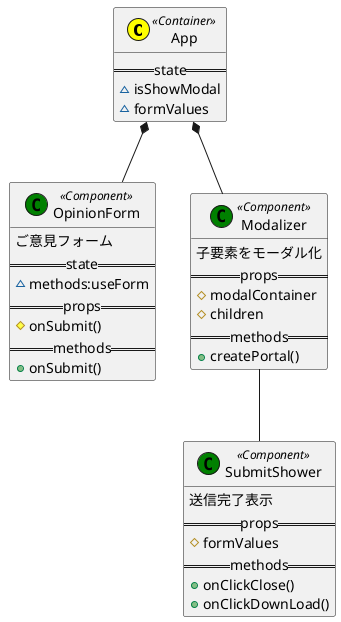 @startuml class diagram

class App << (C,yellow) Container>> {
    ==state==
    ~isShowModal
    ~formValues
}

class OpinionForm << (C,green) Component>> {
    ご意見フォーム
    ==state==
    ~methods:useForm
    ==props==
    #onSubmit()
    ==methods==
    +onSubmit()
}

class Modalizer << (C,green) Component>> {
    子要素をモーダル化
    ==props==
    #modalContainer
    #children
    ==methods==
    +createPortal()
}

class SubmitShower << (C,green) Component>> {
    送信完了表示
    ==props==
    #formValues
    ==methods==
    +onClickClose()
    +onClickDownLoad()
}

App *-- OpinionForm
App *-- Modalizer
Modalizer -- SubmitShower

@enduml